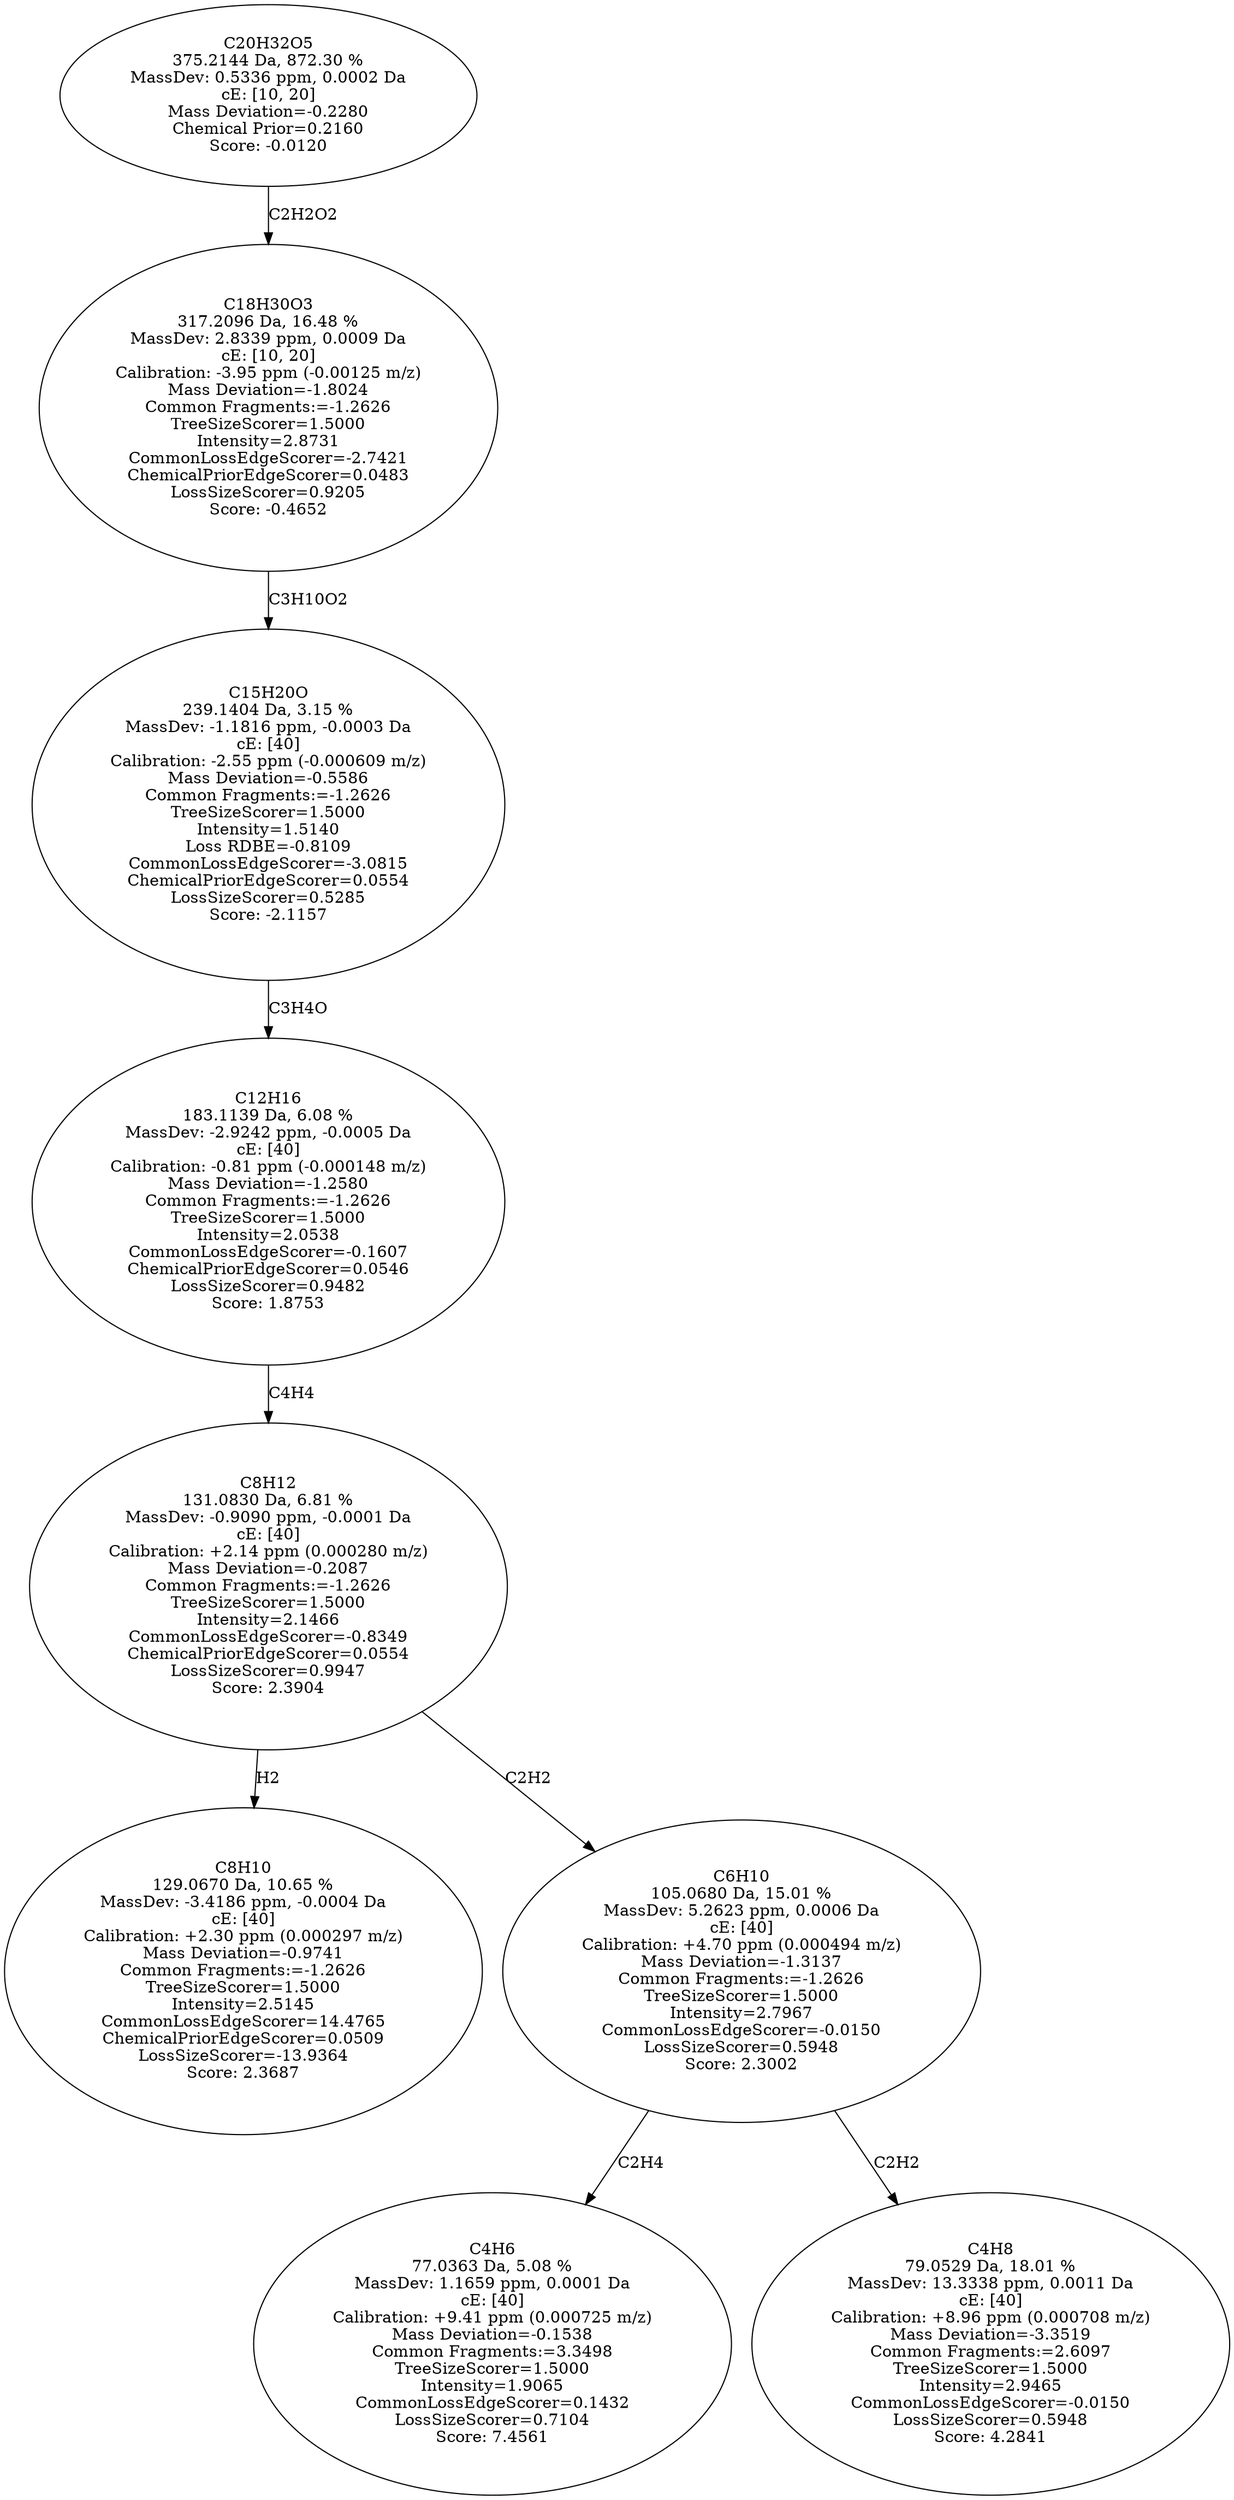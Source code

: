 strict digraph {
v1 [label="C8H10\n129.0670 Da, 10.65 %\nMassDev: -3.4186 ppm, -0.0004 Da\ncE: [40]\nCalibration: +2.30 ppm (0.000297 m/z)\nMass Deviation=-0.9741\nCommon Fragments:=-1.2626\nTreeSizeScorer=1.5000\nIntensity=2.5145\nCommonLossEdgeScorer=14.4765\nChemicalPriorEdgeScorer=0.0509\nLossSizeScorer=-13.9364\nScore: 2.3687"];
v2 [label="C4H6\n77.0363 Da, 5.08 %\nMassDev: 1.1659 ppm, 0.0001 Da\ncE: [40]\nCalibration: +9.41 ppm (0.000725 m/z)\nMass Deviation=-0.1538\nCommon Fragments:=3.3498\nTreeSizeScorer=1.5000\nIntensity=1.9065\nCommonLossEdgeScorer=0.1432\nLossSizeScorer=0.7104\nScore: 7.4561"];
v3 [label="C4H8\n79.0529 Da, 18.01 %\nMassDev: 13.3338 ppm, 0.0011 Da\ncE: [40]\nCalibration: +8.96 ppm (0.000708 m/z)\nMass Deviation=-3.3519\nCommon Fragments:=2.6097\nTreeSizeScorer=1.5000\nIntensity=2.9465\nCommonLossEdgeScorer=-0.0150\nLossSizeScorer=0.5948\nScore: 4.2841"];
v4 [label="C6H10\n105.0680 Da, 15.01 %\nMassDev: 5.2623 ppm, 0.0006 Da\ncE: [40]\nCalibration: +4.70 ppm (0.000494 m/z)\nMass Deviation=-1.3137\nCommon Fragments:=-1.2626\nTreeSizeScorer=1.5000\nIntensity=2.7967\nCommonLossEdgeScorer=-0.0150\nLossSizeScorer=0.5948\nScore: 2.3002"];
v5 [label="C8H12\n131.0830 Da, 6.81 %\nMassDev: -0.9090 ppm, -0.0001 Da\ncE: [40]\nCalibration: +2.14 ppm (0.000280 m/z)\nMass Deviation=-0.2087\nCommon Fragments:=-1.2626\nTreeSizeScorer=1.5000\nIntensity=2.1466\nCommonLossEdgeScorer=-0.8349\nChemicalPriorEdgeScorer=0.0554\nLossSizeScorer=0.9947\nScore: 2.3904"];
v6 [label="C12H16\n183.1139 Da, 6.08 %\nMassDev: -2.9242 ppm, -0.0005 Da\ncE: [40]\nCalibration: -0.81 ppm (-0.000148 m/z)\nMass Deviation=-1.2580\nCommon Fragments:=-1.2626\nTreeSizeScorer=1.5000\nIntensity=2.0538\nCommonLossEdgeScorer=-0.1607\nChemicalPriorEdgeScorer=0.0546\nLossSizeScorer=0.9482\nScore: 1.8753"];
v7 [label="C15H20O\n239.1404 Da, 3.15 %\nMassDev: -1.1816 ppm, -0.0003 Da\ncE: [40]\nCalibration: -2.55 ppm (-0.000609 m/z)\nMass Deviation=-0.5586\nCommon Fragments:=-1.2626\nTreeSizeScorer=1.5000\nIntensity=1.5140\nLoss RDBE=-0.8109\nCommonLossEdgeScorer=-3.0815\nChemicalPriorEdgeScorer=0.0554\nLossSizeScorer=0.5285\nScore: -2.1157"];
v8 [label="C18H30O3\n317.2096 Da, 16.48 %\nMassDev: 2.8339 ppm, 0.0009 Da\ncE: [10, 20]\nCalibration: -3.95 ppm (-0.00125 m/z)\nMass Deviation=-1.8024\nCommon Fragments:=-1.2626\nTreeSizeScorer=1.5000\nIntensity=2.8731\nCommonLossEdgeScorer=-2.7421\nChemicalPriorEdgeScorer=0.0483\nLossSizeScorer=0.9205\nScore: -0.4652"];
v9 [label="C20H32O5\n375.2144 Da, 872.30 %\nMassDev: 0.5336 ppm, 0.0002 Da\ncE: [10, 20]\nMass Deviation=-0.2280\nChemical Prior=0.2160\nScore: -0.0120"];
v5 -> v1 [label="H2"];
v4 -> v2 [label="C2H4"];
v4 -> v3 [label="C2H2"];
v5 -> v4 [label="C2H2"];
v6 -> v5 [label="C4H4"];
v7 -> v6 [label="C3H4O"];
v8 -> v7 [label="C3H10O2"];
v9 -> v8 [label="C2H2O2"];
}